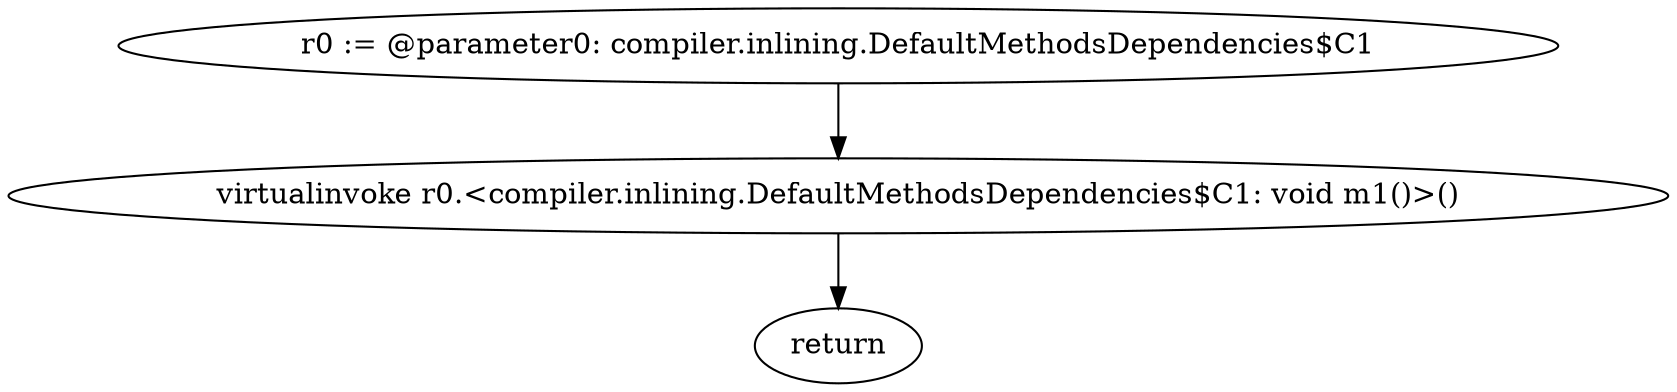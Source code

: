 digraph "unitGraph" {
    "r0 := @parameter0: compiler.inlining.DefaultMethodsDependencies$C1"
    "virtualinvoke r0.<compiler.inlining.DefaultMethodsDependencies$C1: void m1()>()"
    "return"
    "r0 := @parameter0: compiler.inlining.DefaultMethodsDependencies$C1"->"virtualinvoke r0.<compiler.inlining.DefaultMethodsDependencies$C1: void m1()>()";
    "virtualinvoke r0.<compiler.inlining.DefaultMethodsDependencies$C1: void m1()>()"->"return";
}
